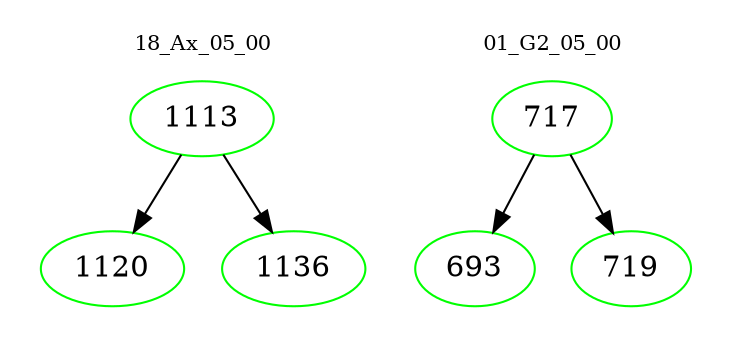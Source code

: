 digraph{
subgraph cluster_0 {
color = white
label = "18_Ax_05_00";
fontsize=10;
T0_1113 [label="1113", color="green"]
T0_1113 -> T0_1120 [color="black"]
T0_1120 [label="1120", color="green"]
T0_1113 -> T0_1136 [color="black"]
T0_1136 [label="1136", color="green"]
}
subgraph cluster_1 {
color = white
label = "01_G2_05_00";
fontsize=10;
T1_717 [label="717", color="green"]
T1_717 -> T1_693 [color="black"]
T1_693 [label="693", color="green"]
T1_717 -> T1_719 [color="black"]
T1_719 [label="719", color="green"]
}
}
